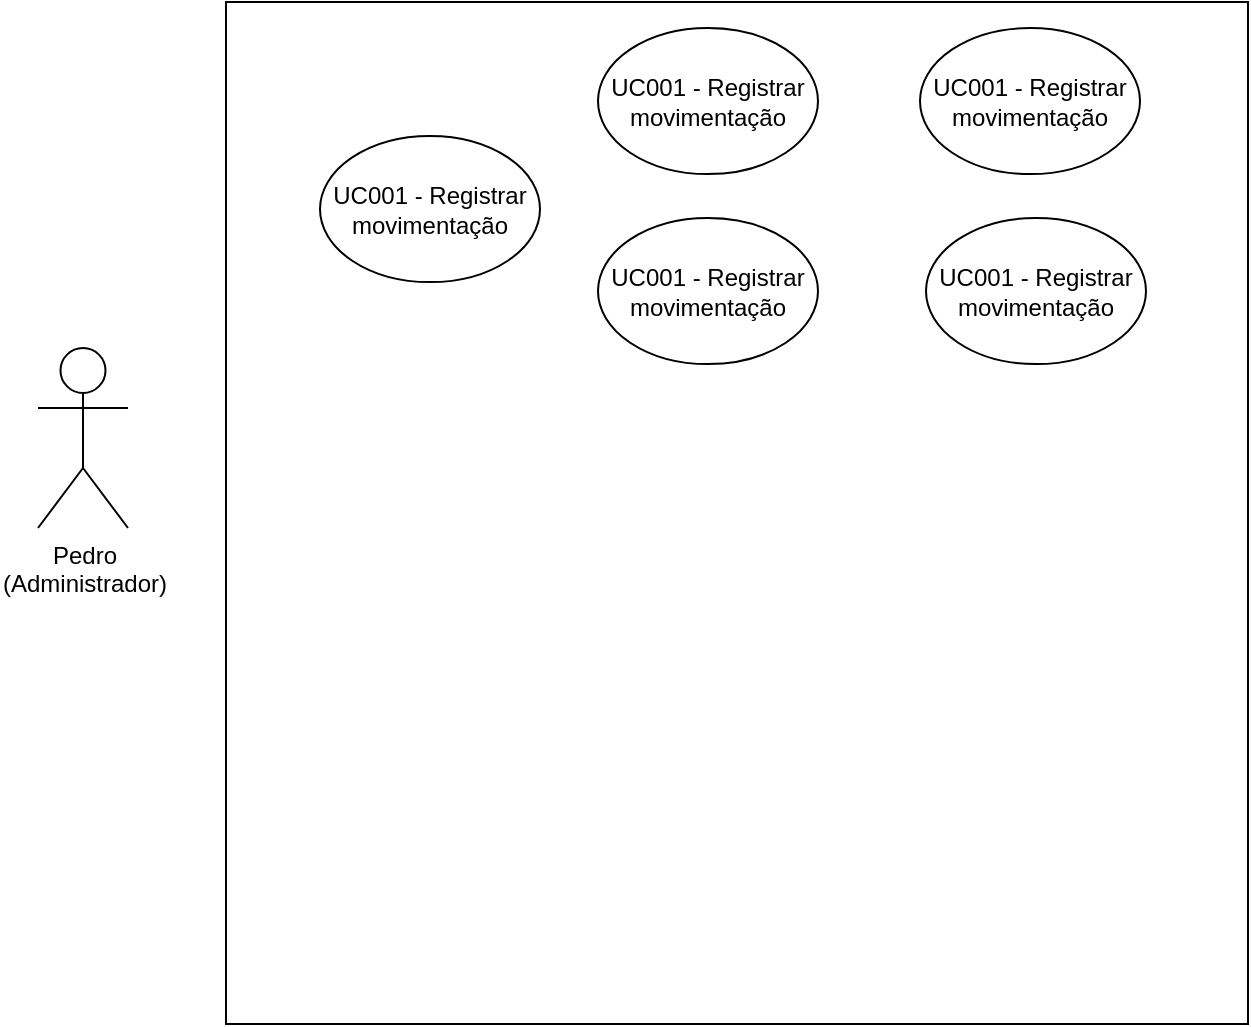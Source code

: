 <mxfile version="20.8.20" type="github">
  <diagram name="Página-1" id="faZqavo2saKHAUYqB46W">
    <mxGraphModel dx="633" dy="569" grid="0" gridSize="10" guides="1" tooltips="1" connect="1" arrows="1" fold="1" page="1" pageScale="1" pageWidth="827" pageHeight="1169" math="0" shadow="0">
      <root>
        <mxCell id="0" />
        <mxCell id="1" parent="0" />
        <mxCell id="caubpSiTxFr4B8Om-Vba-1" value="Pedro&lt;br&gt;(Administrador)" style="shape=umlActor;verticalLabelPosition=bottom;verticalAlign=top;html=1;outlineConnect=0;aspect=fixed;" vertex="1" parent="1">
          <mxGeometry x="42" y="285" width="45" height="90" as="geometry" />
        </mxCell>
        <mxCell id="caubpSiTxFr4B8Om-Vba-2" value="" style="whiteSpace=wrap;html=1;aspect=fixed;" vertex="1" parent="1">
          <mxGeometry x="136" y="112" width="511" height="511" as="geometry" />
        </mxCell>
        <mxCell id="caubpSiTxFr4B8Om-Vba-7" value="UC001 - Registrar movimentação" style="ellipse;whiteSpace=wrap;html=1;aspect=fixed;" vertex="1" parent="1">
          <mxGeometry x="183" y="179" width="110" height="73.06" as="geometry" />
        </mxCell>
        <mxCell id="caubpSiTxFr4B8Om-Vba-8" value="UC001 - Registrar movimentação" style="ellipse;whiteSpace=wrap;html=1;aspect=fixed;" vertex="1" parent="1">
          <mxGeometry x="322" y="125" width="110" height="73.06" as="geometry" />
        </mxCell>
        <mxCell id="caubpSiTxFr4B8Om-Vba-9" value="UC001 - Registrar movimentação" style="ellipse;whiteSpace=wrap;html=1;aspect=fixed;" vertex="1" parent="1">
          <mxGeometry x="322" y="220" width="110" height="73.06" as="geometry" />
        </mxCell>
        <mxCell id="caubpSiTxFr4B8Om-Vba-10" value="UC001 - Registrar movimentação" style="ellipse;whiteSpace=wrap;html=1;aspect=fixed;" vertex="1" parent="1">
          <mxGeometry x="486" y="220" width="110" height="73.06" as="geometry" />
        </mxCell>
        <mxCell id="caubpSiTxFr4B8Om-Vba-11" value="UC001 - Registrar movimentação" style="ellipse;whiteSpace=wrap;html=1;aspect=fixed;" vertex="1" parent="1">
          <mxGeometry x="483" y="125" width="110" height="73.06" as="geometry" />
        </mxCell>
      </root>
    </mxGraphModel>
  </diagram>
</mxfile>
